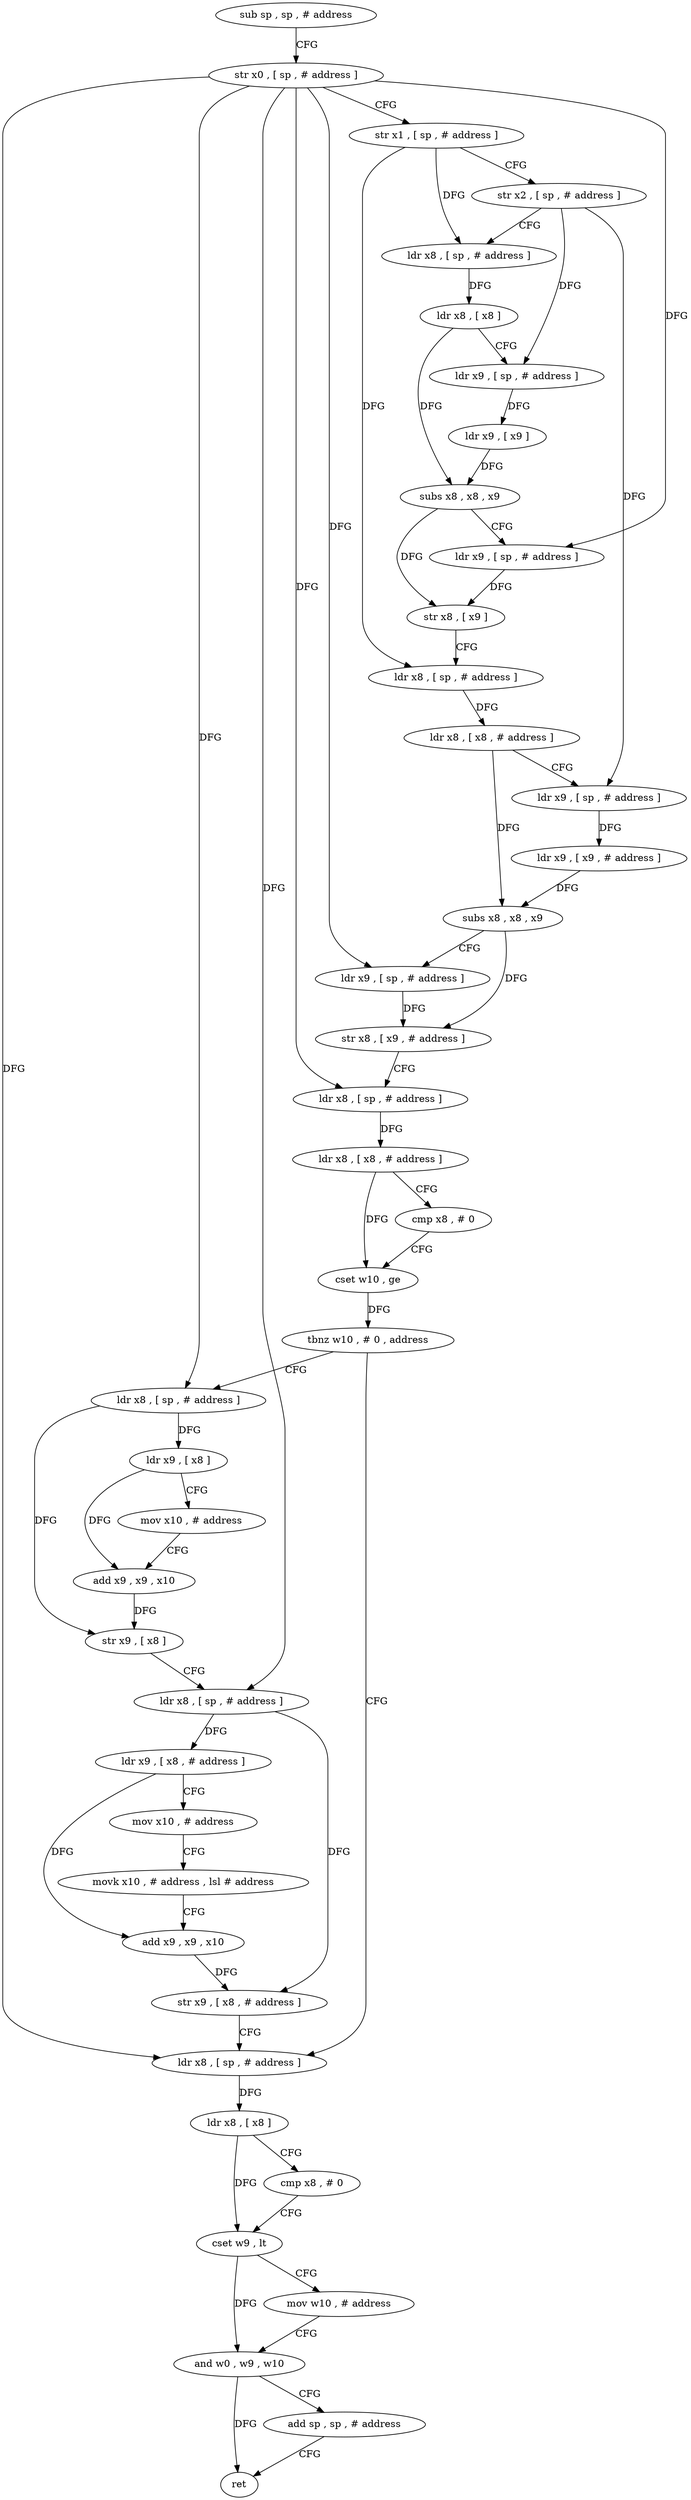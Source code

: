 digraph "func" {
"78512" [label = "sub sp , sp , # address" ]
"78516" [label = "str x0 , [ sp , # address ]" ]
"78520" [label = "str x1 , [ sp , # address ]" ]
"78524" [label = "str x2 , [ sp , # address ]" ]
"78528" [label = "ldr x8 , [ sp , # address ]" ]
"78532" [label = "ldr x8 , [ x8 ]" ]
"78536" [label = "ldr x9 , [ sp , # address ]" ]
"78540" [label = "ldr x9 , [ x9 ]" ]
"78544" [label = "subs x8 , x8 , x9" ]
"78548" [label = "ldr x9 , [ sp , # address ]" ]
"78552" [label = "str x8 , [ x9 ]" ]
"78556" [label = "ldr x8 , [ sp , # address ]" ]
"78560" [label = "ldr x8 , [ x8 , # address ]" ]
"78564" [label = "ldr x9 , [ sp , # address ]" ]
"78568" [label = "ldr x9 , [ x9 , # address ]" ]
"78572" [label = "subs x8 , x8 , x9" ]
"78576" [label = "ldr x9 , [ sp , # address ]" ]
"78580" [label = "str x8 , [ x9 , # address ]" ]
"78584" [label = "ldr x8 , [ sp , # address ]" ]
"78588" [label = "ldr x8 , [ x8 , # address ]" ]
"78592" [label = "cmp x8 , # 0" ]
"78596" [label = "cset w10 , ge" ]
"78600" [label = "tbnz w10 , # 0 , address" ]
"78648" [label = "ldr x8 , [ sp , # address ]" ]
"78604" [label = "ldr x8 , [ sp , # address ]" ]
"78652" [label = "ldr x8 , [ x8 ]" ]
"78656" [label = "cmp x8 , # 0" ]
"78660" [label = "cset w9 , lt" ]
"78664" [label = "mov w10 , # address" ]
"78668" [label = "and w0 , w9 , w10" ]
"78672" [label = "add sp , sp , # address" ]
"78676" [label = "ret" ]
"78608" [label = "ldr x9 , [ x8 ]" ]
"78612" [label = "mov x10 , # address" ]
"78616" [label = "add x9 , x9 , x10" ]
"78620" [label = "str x9 , [ x8 ]" ]
"78624" [label = "ldr x8 , [ sp , # address ]" ]
"78628" [label = "ldr x9 , [ x8 , # address ]" ]
"78632" [label = "mov x10 , # address" ]
"78636" [label = "movk x10 , # address , lsl # address" ]
"78640" [label = "add x9 , x9 , x10" ]
"78644" [label = "str x9 , [ x8 , # address ]" ]
"78512" -> "78516" [ label = "CFG" ]
"78516" -> "78520" [ label = "CFG" ]
"78516" -> "78548" [ label = "DFG" ]
"78516" -> "78576" [ label = "DFG" ]
"78516" -> "78584" [ label = "DFG" ]
"78516" -> "78648" [ label = "DFG" ]
"78516" -> "78604" [ label = "DFG" ]
"78516" -> "78624" [ label = "DFG" ]
"78520" -> "78524" [ label = "CFG" ]
"78520" -> "78528" [ label = "DFG" ]
"78520" -> "78556" [ label = "DFG" ]
"78524" -> "78528" [ label = "CFG" ]
"78524" -> "78536" [ label = "DFG" ]
"78524" -> "78564" [ label = "DFG" ]
"78528" -> "78532" [ label = "DFG" ]
"78532" -> "78536" [ label = "CFG" ]
"78532" -> "78544" [ label = "DFG" ]
"78536" -> "78540" [ label = "DFG" ]
"78540" -> "78544" [ label = "DFG" ]
"78544" -> "78548" [ label = "CFG" ]
"78544" -> "78552" [ label = "DFG" ]
"78548" -> "78552" [ label = "DFG" ]
"78552" -> "78556" [ label = "CFG" ]
"78556" -> "78560" [ label = "DFG" ]
"78560" -> "78564" [ label = "CFG" ]
"78560" -> "78572" [ label = "DFG" ]
"78564" -> "78568" [ label = "DFG" ]
"78568" -> "78572" [ label = "DFG" ]
"78572" -> "78576" [ label = "CFG" ]
"78572" -> "78580" [ label = "DFG" ]
"78576" -> "78580" [ label = "DFG" ]
"78580" -> "78584" [ label = "CFG" ]
"78584" -> "78588" [ label = "DFG" ]
"78588" -> "78592" [ label = "CFG" ]
"78588" -> "78596" [ label = "DFG" ]
"78592" -> "78596" [ label = "CFG" ]
"78596" -> "78600" [ label = "DFG" ]
"78600" -> "78648" [ label = "CFG" ]
"78600" -> "78604" [ label = "CFG" ]
"78648" -> "78652" [ label = "DFG" ]
"78604" -> "78608" [ label = "DFG" ]
"78604" -> "78620" [ label = "DFG" ]
"78652" -> "78656" [ label = "CFG" ]
"78652" -> "78660" [ label = "DFG" ]
"78656" -> "78660" [ label = "CFG" ]
"78660" -> "78664" [ label = "CFG" ]
"78660" -> "78668" [ label = "DFG" ]
"78664" -> "78668" [ label = "CFG" ]
"78668" -> "78672" [ label = "CFG" ]
"78668" -> "78676" [ label = "DFG" ]
"78672" -> "78676" [ label = "CFG" ]
"78608" -> "78612" [ label = "CFG" ]
"78608" -> "78616" [ label = "DFG" ]
"78612" -> "78616" [ label = "CFG" ]
"78616" -> "78620" [ label = "DFG" ]
"78620" -> "78624" [ label = "CFG" ]
"78624" -> "78628" [ label = "DFG" ]
"78624" -> "78644" [ label = "DFG" ]
"78628" -> "78632" [ label = "CFG" ]
"78628" -> "78640" [ label = "DFG" ]
"78632" -> "78636" [ label = "CFG" ]
"78636" -> "78640" [ label = "CFG" ]
"78640" -> "78644" [ label = "DFG" ]
"78644" -> "78648" [ label = "CFG" ]
}
